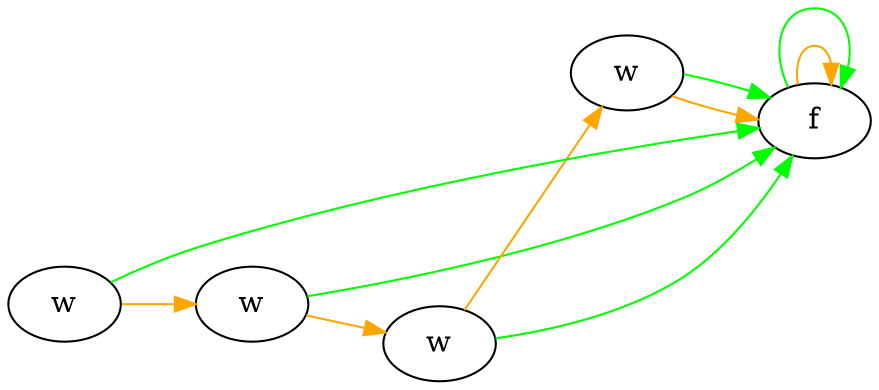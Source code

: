 digraph G {
    ordering="in";
    rankdir=LR;
    w1[label="w"];
    w2[label="w"];
    w3[label="w"];
    edge[weight=2];
    w -> w1 -> w2 -> w3 -> f -> f [color="orange"];
    edge[weight=1];
    w -> f [color="green"];
    w1 -> f [color="green"];
    w2 -> f [color="green"];
    w3 -> f [color="green"];
    f -> f [color="green"];
}